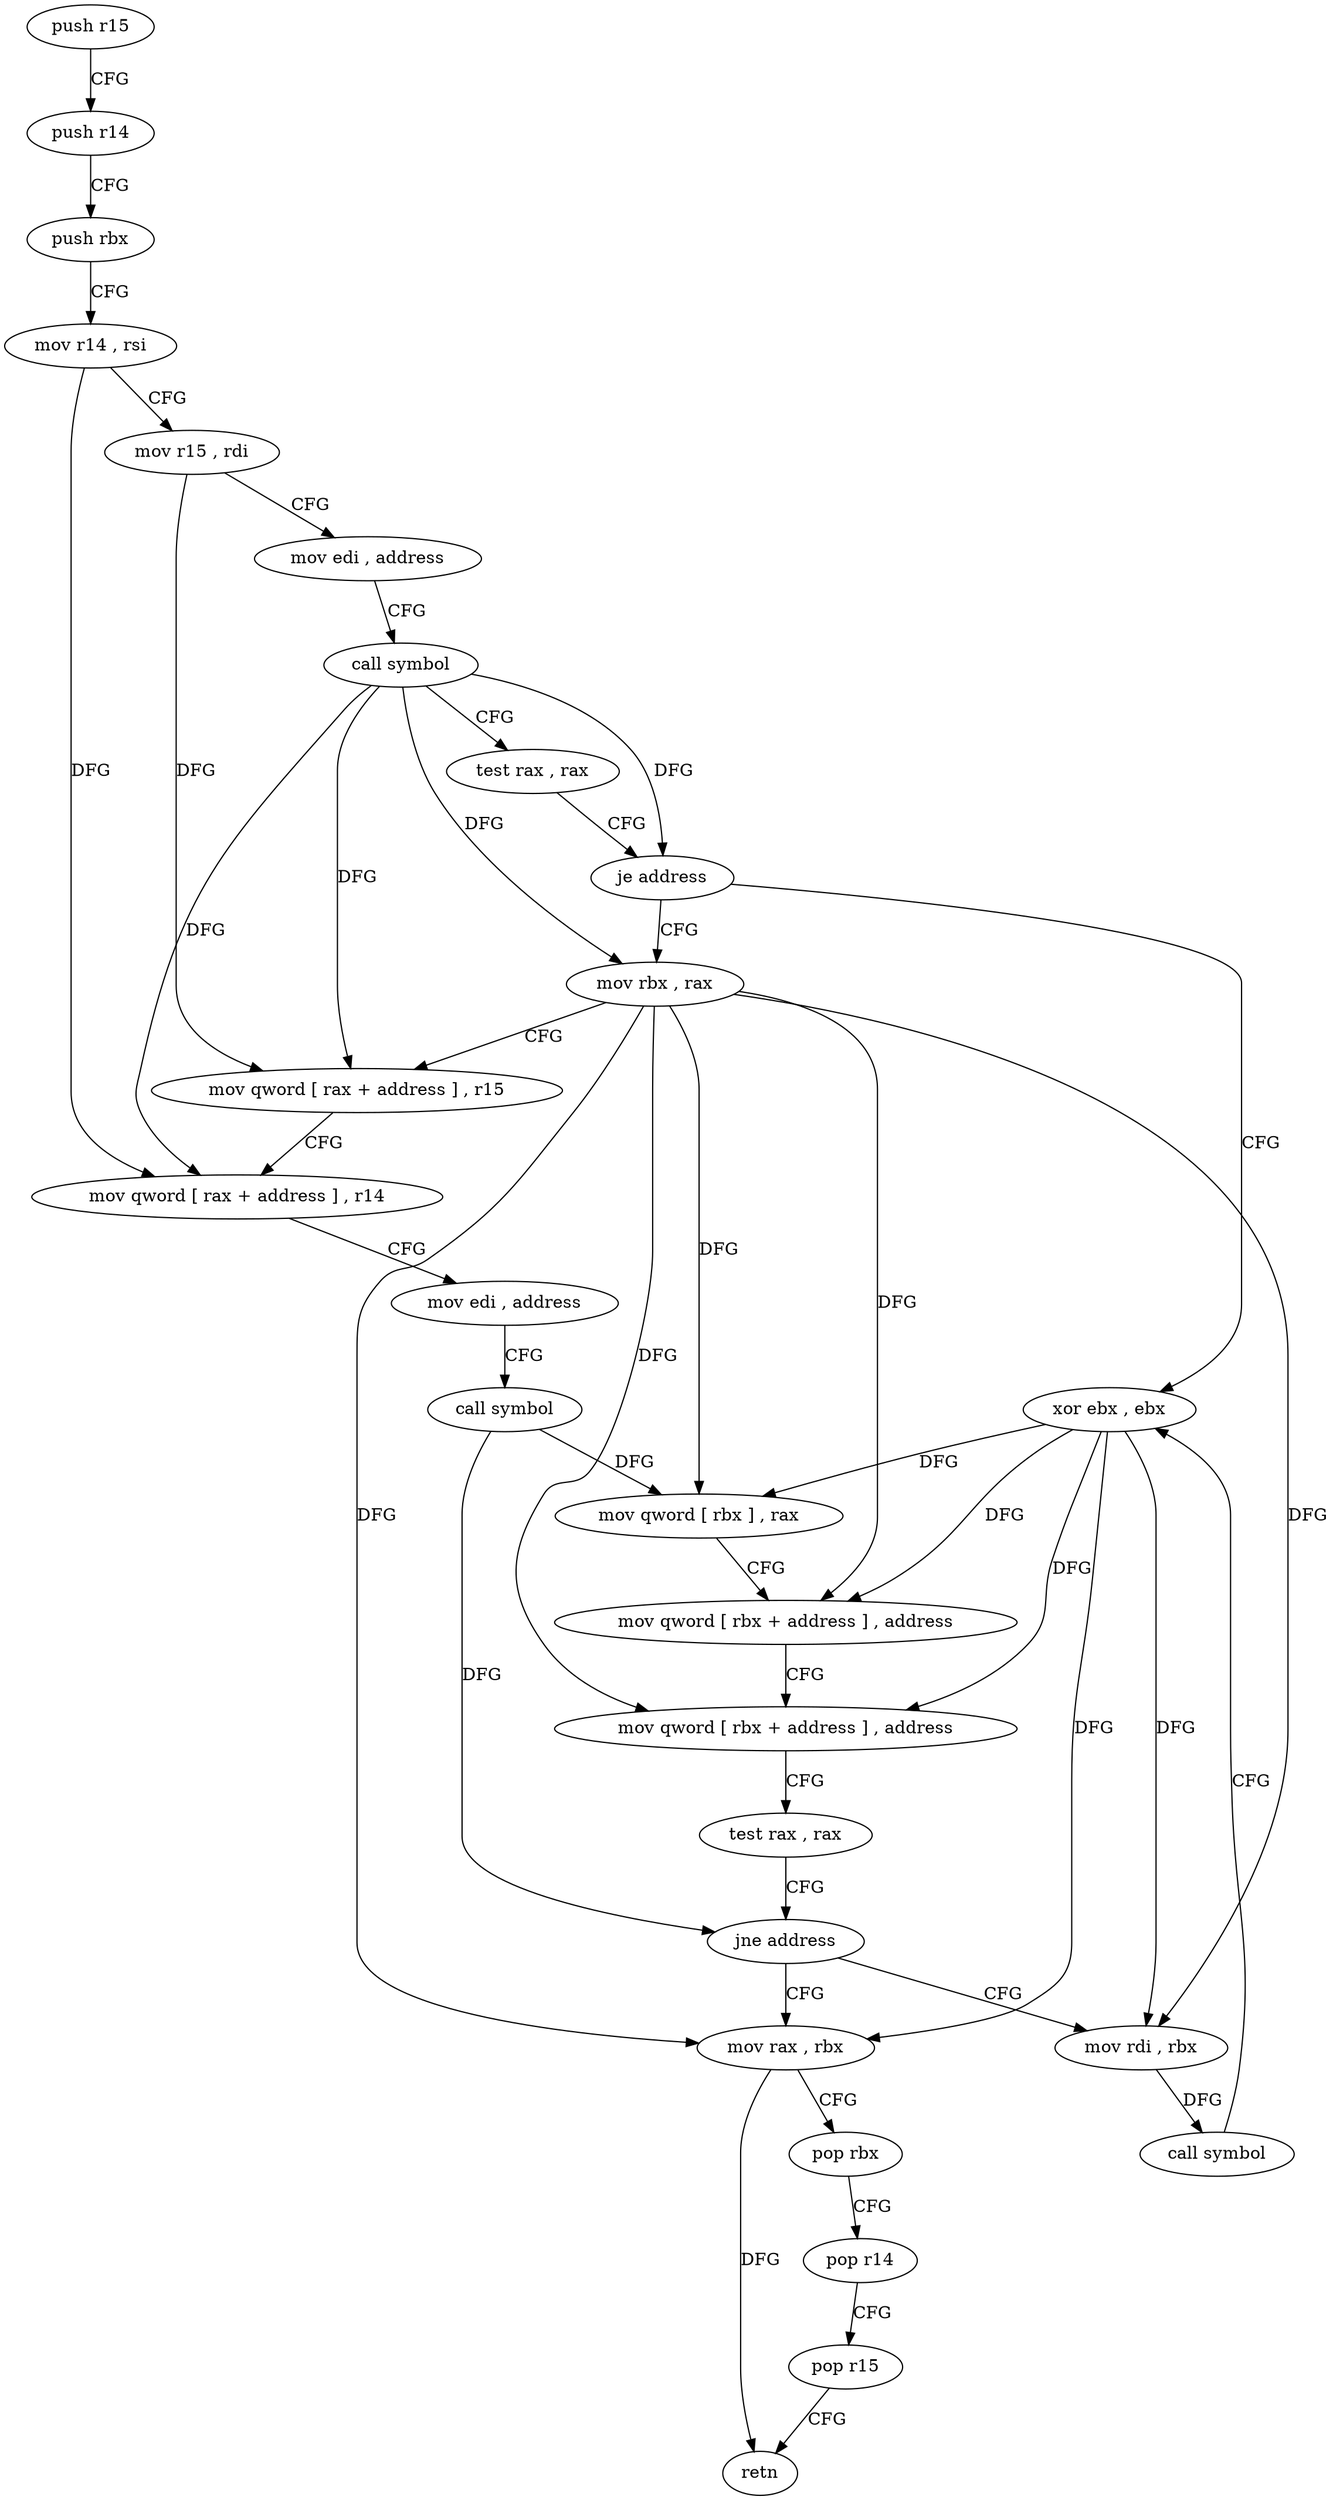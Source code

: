 digraph "func" {
"144512" [label = "push r15" ]
"144514" [label = "push r14" ]
"144516" [label = "push rbx" ]
"144517" [label = "mov r14 , rsi" ]
"144520" [label = "mov r15 , rdi" ]
"144523" [label = "mov edi , address" ]
"144528" [label = "call symbol" ]
"144533" [label = "test rax , rax" ]
"144536" [label = "je address" ]
"144591" [label = "xor ebx , ebx" ]
"144538" [label = "mov rbx , rax" ]
"144593" [label = "mov rax , rbx" ]
"144541" [label = "mov qword [ rax + address ] , r15" ]
"144545" [label = "mov qword [ rax + address ] , r14" ]
"144549" [label = "mov edi , address" ]
"144554" [label = "call symbol" ]
"144559" [label = "mov qword [ rbx ] , rax" ]
"144562" [label = "mov qword [ rbx + address ] , address" ]
"144570" [label = "mov qword [ rbx + address ] , address" ]
"144578" [label = "test rax , rax" ]
"144581" [label = "jne address" ]
"144583" [label = "mov rdi , rbx" ]
"144596" [label = "pop rbx" ]
"144597" [label = "pop r14" ]
"144599" [label = "pop r15" ]
"144601" [label = "retn" ]
"144586" [label = "call symbol" ]
"144512" -> "144514" [ label = "CFG" ]
"144514" -> "144516" [ label = "CFG" ]
"144516" -> "144517" [ label = "CFG" ]
"144517" -> "144520" [ label = "CFG" ]
"144517" -> "144545" [ label = "DFG" ]
"144520" -> "144523" [ label = "CFG" ]
"144520" -> "144541" [ label = "DFG" ]
"144523" -> "144528" [ label = "CFG" ]
"144528" -> "144533" [ label = "CFG" ]
"144528" -> "144536" [ label = "DFG" ]
"144528" -> "144538" [ label = "DFG" ]
"144528" -> "144541" [ label = "DFG" ]
"144528" -> "144545" [ label = "DFG" ]
"144533" -> "144536" [ label = "CFG" ]
"144536" -> "144591" [ label = "CFG" ]
"144536" -> "144538" [ label = "CFG" ]
"144591" -> "144593" [ label = "DFG" ]
"144591" -> "144559" [ label = "DFG" ]
"144591" -> "144562" [ label = "DFG" ]
"144591" -> "144570" [ label = "DFG" ]
"144591" -> "144583" [ label = "DFG" ]
"144538" -> "144541" [ label = "CFG" ]
"144538" -> "144559" [ label = "DFG" ]
"144538" -> "144562" [ label = "DFG" ]
"144538" -> "144570" [ label = "DFG" ]
"144538" -> "144593" [ label = "DFG" ]
"144538" -> "144583" [ label = "DFG" ]
"144593" -> "144596" [ label = "CFG" ]
"144593" -> "144601" [ label = "DFG" ]
"144541" -> "144545" [ label = "CFG" ]
"144545" -> "144549" [ label = "CFG" ]
"144549" -> "144554" [ label = "CFG" ]
"144554" -> "144559" [ label = "DFG" ]
"144554" -> "144581" [ label = "DFG" ]
"144559" -> "144562" [ label = "CFG" ]
"144562" -> "144570" [ label = "CFG" ]
"144570" -> "144578" [ label = "CFG" ]
"144578" -> "144581" [ label = "CFG" ]
"144581" -> "144593" [ label = "CFG" ]
"144581" -> "144583" [ label = "CFG" ]
"144583" -> "144586" [ label = "DFG" ]
"144596" -> "144597" [ label = "CFG" ]
"144597" -> "144599" [ label = "CFG" ]
"144599" -> "144601" [ label = "CFG" ]
"144586" -> "144591" [ label = "CFG" ]
}
